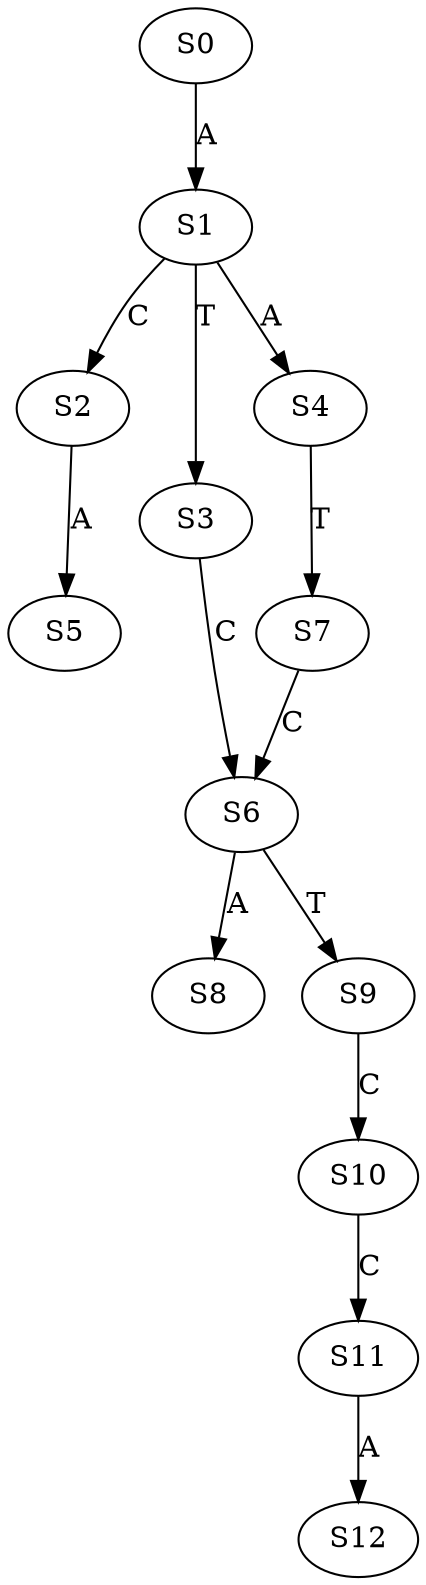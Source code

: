 strict digraph  {
	S0 -> S1 [ label = A ];
	S1 -> S2 [ label = C ];
	S1 -> S3 [ label = T ];
	S1 -> S4 [ label = A ];
	S2 -> S5 [ label = A ];
	S3 -> S6 [ label = C ];
	S4 -> S7 [ label = T ];
	S6 -> S8 [ label = A ];
	S6 -> S9 [ label = T ];
	S7 -> S6 [ label = C ];
	S9 -> S10 [ label = C ];
	S10 -> S11 [ label = C ];
	S11 -> S12 [ label = A ];
}
